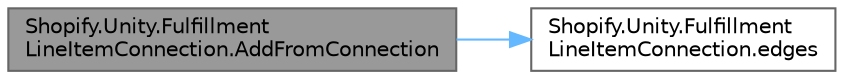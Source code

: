 digraph "Shopify.Unity.FulfillmentLineItemConnection.AddFromConnection"
{
 // LATEX_PDF_SIZE
  bgcolor="transparent";
  edge [fontname=Helvetica,fontsize=10,labelfontname=Helvetica,labelfontsize=10];
  node [fontname=Helvetica,fontsize=10,shape=box,height=0.2,width=0.4];
  rankdir="LR";
  Node1 [id="Node000001",label="Shopify.Unity.Fulfillment\lLineItemConnection.AddFromConnection",height=0.2,width=0.4,color="gray40", fillcolor="grey60", style="filled", fontcolor="black",tooltip="This is a utility function that allows you to append newly queried data from a connection into this o..."];
  Node1 -> Node2 [id="edge1_Node000001_Node000002",color="steelblue1",style="solid",tooltip=" "];
  Node2 [id="Node000002",label="Shopify.Unity.Fulfillment\lLineItemConnection.edges",height=0.2,width=0.4,color="grey40", fillcolor="white", style="filled",URL="$class_shopify_1_1_unity_1_1_fulfillment_line_item_connection.html#a3a3da5a2b9348cfdab87176404ab806d",tooltip="A list of edges."];
}
